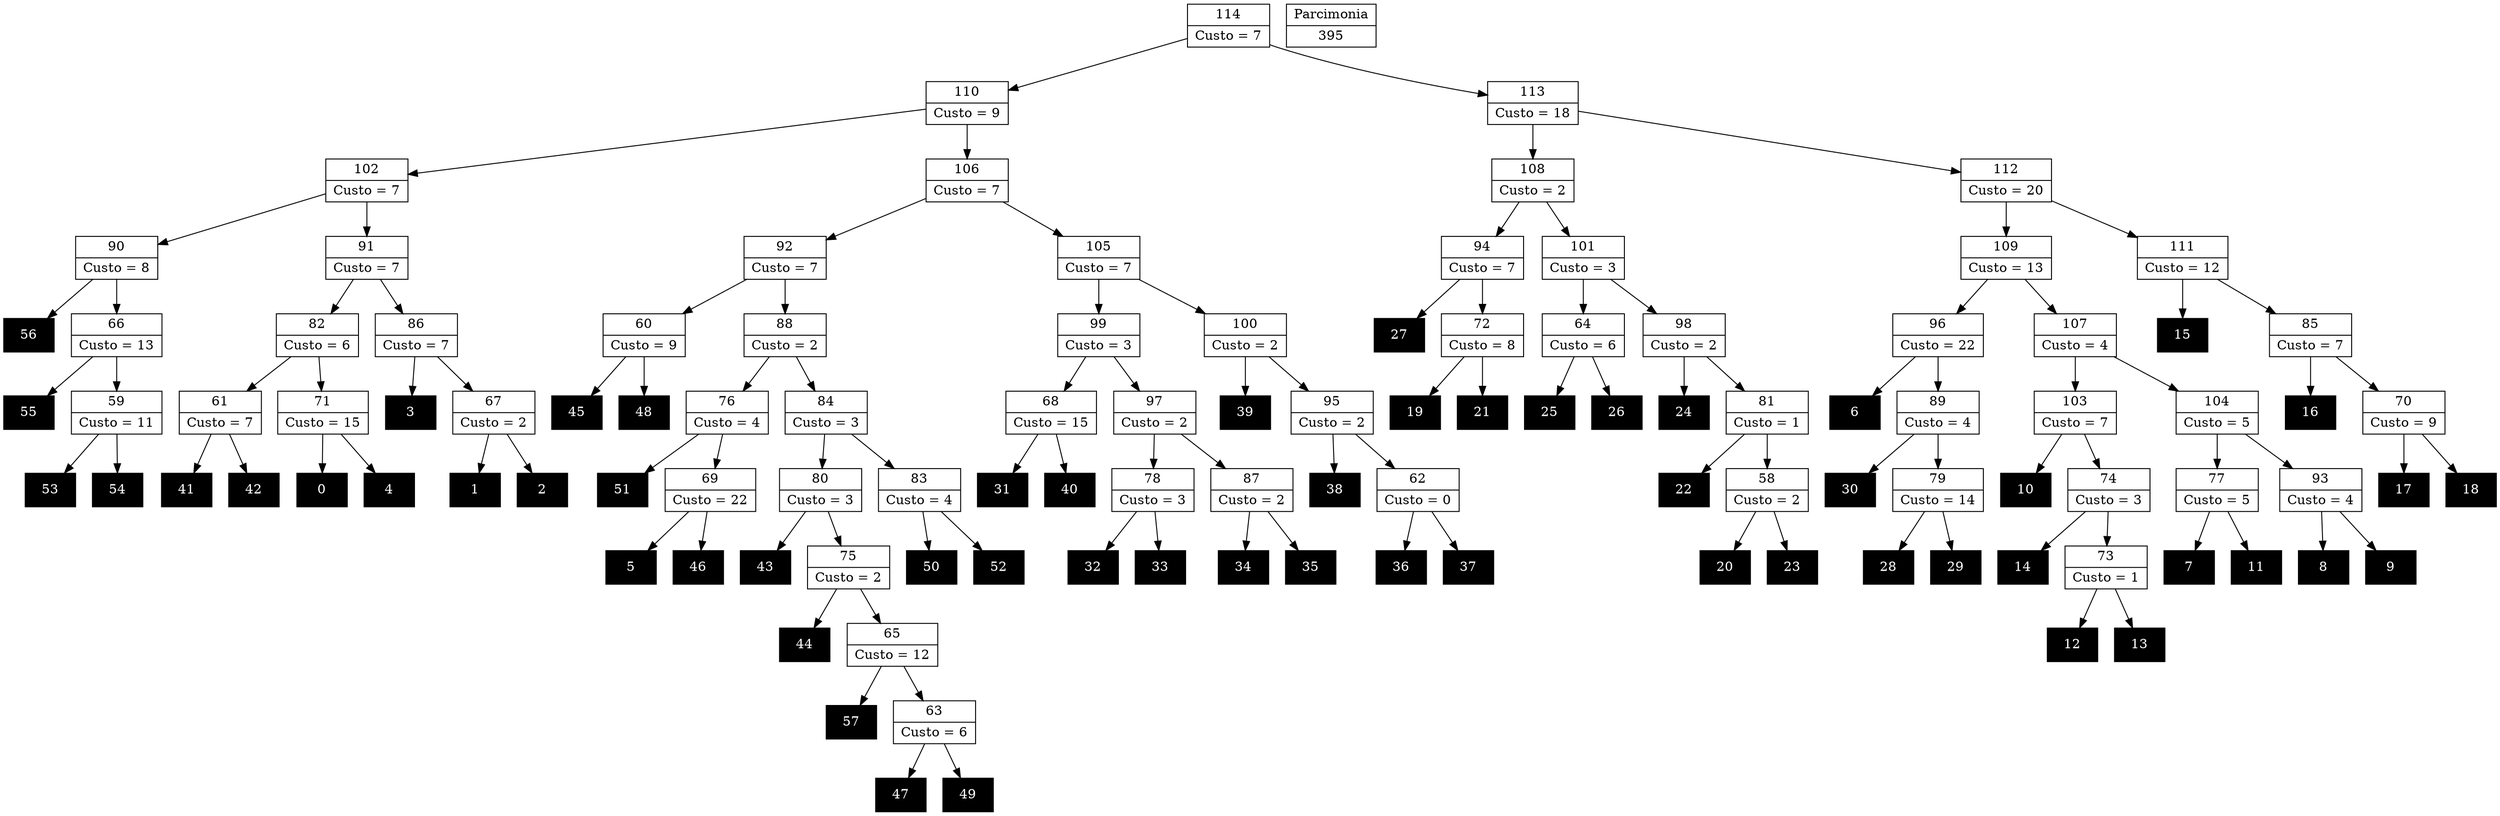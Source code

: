 Digraph G {
0 [shape="record", label="{0}",style=filled, color=black, fontcolor=white,fontsize=14, height=0.5]
1 [shape="record", label="{1}",style=filled, color=black, fontcolor=white,fontsize=14, height=0.5]
2 [shape="record", label="{2}",style=filled, color=black, fontcolor=white,fontsize=14, height=0.5]
3 [shape="record", label="{3}",style=filled, color=black, fontcolor=white,fontsize=14, height=0.5]
4 [shape="record", label="{4}",style=filled, color=black, fontcolor=white,fontsize=14, height=0.5]
5 [shape="record", label="{5}",style=filled, color=black, fontcolor=white,fontsize=14, height=0.5]
6 [shape="record", label="{6}",style=filled, color=black, fontcolor=white,fontsize=14, height=0.5]
7 [shape="record", label="{7}",style=filled, color=black, fontcolor=white,fontsize=14, height=0.5]
8 [shape="record", label="{8}",style=filled, color=black, fontcolor=white,fontsize=14, height=0.5]
9 [shape="record", label="{9}",style=filled, color=black, fontcolor=white,fontsize=14, height=0.5]
10 [shape="record", label="{10}",style=filled, color=black, fontcolor=white,fontsize=14, height=0.5]
11 [shape="record", label="{11}",style=filled, color=black, fontcolor=white,fontsize=14, height=0.5]
12 [shape="record", label="{12}",style=filled, color=black, fontcolor=white,fontsize=14, height=0.5]
13 [shape="record", label="{13}",style=filled, color=black, fontcolor=white,fontsize=14, height=0.5]
14 [shape="record", label="{14}",style=filled, color=black, fontcolor=white,fontsize=14, height=0.5]
15 [shape="record", label="{15}",style=filled, color=black, fontcolor=white,fontsize=14, height=0.5]
16 [shape="record", label="{16}",style=filled, color=black, fontcolor=white,fontsize=14, height=0.5]
17 [shape="record", label="{17}",style=filled, color=black, fontcolor=white,fontsize=14, height=0.5]
18 [shape="record", label="{18}",style=filled, color=black, fontcolor=white,fontsize=14, height=0.5]
19 [shape="record", label="{19}",style=filled, color=black, fontcolor=white,fontsize=14, height=0.5]
20 [shape="record", label="{20}",style=filled, color=black, fontcolor=white,fontsize=14, height=0.5]
21 [shape="record", label="{21}",style=filled, color=black, fontcolor=white,fontsize=14, height=0.5]
22 [shape="record", label="{22}",style=filled, color=black, fontcolor=white,fontsize=14, height=0.5]
23 [shape="record", label="{23}",style=filled, color=black, fontcolor=white,fontsize=14, height=0.5]
24 [shape="record", label="{24}",style=filled, color=black, fontcolor=white,fontsize=14, height=0.5]
25 [shape="record", label="{25}",style=filled, color=black, fontcolor=white,fontsize=14, height=0.5]
26 [shape="record", label="{26}",style=filled, color=black, fontcolor=white,fontsize=14, height=0.5]
27 [shape="record", label="{27}",style=filled, color=black, fontcolor=white,fontsize=14, height=0.5]
28 [shape="record", label="{28}",style=filled, color=black, fontcolor=white,fontsize=14, height=0.5]
29 [shape="record", label="{29}",style=filled, color=black, fontcolor=white,fontsize=14, height=0.5]
30 [shape="record", label="{30}",style=filled, color=black, fontcolor=white,fontsize=14, height=0.5]
31 [shape="record", label="{31}",style=filled, color=black, fontcolor=white,fontsize=14, height=0.5]
32 [shape="record", label="{32}",style=filled, color=black, fontcolor=white,fontsize=14, height=0.5]
33 [shape="record", label="{33}",style=filled, color=black, fontcolor=white,fontsize=14, height=0.5]
34 [shape="record", label="{34}",style=filled, color=black, fontcolor=white,fontsize=14, height=0.5]
35 [shape="record", label="{35}",style=filled, color=black, fontcolor=white,fontsize=14, height=0.5]
36 [shape="record", label="{36}",style=filled, color=black, fontcolor=white,fontsize=14, height=0.5]
37 [shape="record", label="{37}",style=filled, color=black, fontcolor=white,fontsize=14, height=0.5]
38 [shape="record", label="{38}",style=filled, color=black, fontcolor=white,fontsize=14, height=0.5]
39 [shape="record", label="{39}",style=filled, color=black, fontcolor=white,fontsize=14, height=0.5]
40 [shape="record", label="{40}",style=filled, color=black, fontcolor=white,fontsize=14, height=0.5]
41 [shape="record", label="{41}",style=filled, color=black, fontcolor=white,fontsize=14, height=0.5]
42 [shape="record", label="{42}",style=filled, color=black, fontcolor=white,fontsize=14, height=0.5]
43 [shape="record", label="{43}",style=filled, color=black, fontcolor=white,fontsize=14, height=0.5]
44 [shape="record", label="{44}",style=filled, color=black, fontcolor=white,fontsize=14, height=0.5]
45 [shape="record", label="{45}",style=filled, color=black, fontcolor=white,fontsize=14, height=0.5]
46 [shape="record", label="{46}",style=filled, color=black, fontcolor=white,fontsize=14, height=0.5]
47 [shape="record", label="{47}",style=filled, color=black, fontcolor=white,fontsize=14, height=0.5]
48 [shape="record", label="{48}",style=filled, color=black, fontcolor=white,fontsize=14, height=0.5]
49 [shape="record", label="{49}",style=filled, color=black, fontcolor=white,fontsize=14, height=0.5]
50 [shape="record", label="{50}",style=filled, color=black, fontcolor=white,fontsize=14, height=0.5]
51 [shape="record", label="{51}",style=filled, color=black, fontcolor=white,fontsize=14, height=0.5]
52 [shape="record", label="{52}",style=filled, color=black, fontcolor=white,fontsize=14, height=0.5]
53 [shape="record", label="{53}",style=filled, color=black, fontcolor=white,fontsize=14, height=0.5]
54 [shape="record", label="{54}",style=filled, color=black, fontcolor=white,fontsize=14, height=0.5]
55 [shape="record", label="{55}",style=filled, color=black, fontcolor=white,fontsize=14, height=0.5]
56 [shape="record", label="{56}",style=filled, color=black, fontcolor=white,fontsize=14, height=0.5]
57 [shape="record", label="{57}",style=filled, color=black, fontcolor=white,fontsize=14, height=0.5]
58 [shape="record", label="{58|Custo = 2}"]
59 [shape="record", label="{59|Custo = 11}"]
60 [shape="record", label="{60|Custo = 9}"]
61 [shape="record", label="{61|Custo = 7}"]
62 [shape="record", label="{62|Custo = 0}"]
63 [shape="record", label="{63|Custo = 6}"]
64 [shape="record", label="{64|Custo = 6}"]
65 [shape="record", label="{65|Custo = 12}"]
66 [shape="record", label="{66|Custo = 13}"]
67 [shape="record", label="{67|Custo = 2}"]
68 [shape="record", label="{68|Custo = 15}"]
69 [shape="record", label="{69|Custo = 22}"]
70 [shape="record", label="{70|Custo = 9}"]
71 [shape="record", label="{71|Custo = 15}"]
72 [shape="record", label="{72|Custo = 8}"]
73 [shape="record", label="{73|Custo = 1}"]
74 [shape="record", label="{74|Custo = 3}"]
75 [shape="record", label="{75|Custo = 2}"]
76 [shape="record", label="{76|Custo = 4}"]
77 [shape="record", label="{77|Custo = 5}"]
78 [shape="record", label="{78|Custo = 3}"]
79 [shape="record", label="{79|Custo = 14}"]
80 [shape="record", label="{80|Custo = 3}"]
81 [shape="record", label="{81|Custo = 1}"]
82 [shape="record", label="{82|Custo = 6}"]
83 [shape="record", label="{83|Custo = 4}"]
84 [shape="record", label="{84|Custo = 3}"]
85 [shape="record", label="{85|Custo = 7}"]
86 [shape="record", label="{86|Custo = 7}"]
87 [shape="record", label="{87|Custo = 2}"]
88 [shape="record", label="{88|Custo = 2}"]
89 [shape="record", label="{89|Custo = 4}"]
90 [shape="record", label="{90|Custo = 8}"]
91 [shape="record", label="{91|Custo = 7}"]
92 [shape="record", label="{92|Custo = 7}"]
93 [shape="record", label="{93|Custo = 4}"]
94 [shape="record", label="{94|Custo = 7}"]
95 [shape="record", label="{95|Custo = 2}"]
96 [shape="record", label="{96|Custo = 22}"]
97 [shape="record", label="{97|Custo = 2}"]
98 [shape="record", label="{98|Custo = 2}"]
99 [shape="record", label="{99|Custo = 3}"]
100 [shape="record", label="{100|Custo = 2}"]
101 [shape="record", label="{101|Custo = 3}"]
102 [shape="record", label="{102|Custo = 7}"]
103 [shape="record", label="{103|Custo = 7}"]
104 [shape="record", label="{104|Custo = 5}"]
105 [shape="record", label="{105|Custo = 7}"]
106 [shape="record", label="{106|Custo = 7}"]
107 [shape="record", label="{107|Custo = 4}"]
108 [shape="record", label="{108|Custo = 2}"]
109 [shape="record", label="{109|Custo = 13}"]
110 [shape="record", label="{110|Custo = 9}"]
111 [shape="record", label="{111|Custo = 12}"]
112 [shape="record", label="{112|Custo = 20}"]
113 [shape="record", label="{113|Custo = 18}"]
114 [shape="record", label="{114|Custo = 7}"]

58->23
58->20
59->54
59->53
60->48
60->45
61->42
61->41
62->37
62->36
63->49
63->47
64->26
64->25
65->63
65->57
66->59
66->55
67->2
67->1
68->40
68->31
69->46
69->5
70->18
70->17
71->4
71->0
72->21
72->19
73->13
73->12
74->73
74->14
75->65
75->44
76->69
76->51
77->11
77->7
78->33
78->32
79->29
79->28
80->75
80->43
81->58
81->22
82->71
82->61
83->52
83->50
84->83
84->80
85->70
85->16
86->67
86->3
87->35
87->34
88->84
88->76
89->79
89->30
90->66
90->56
91->86
91->82
92->88
92->60
93->9
93->8
94->72
94->27
95->62
95->38
96->89
96->6
97->87
97->78
98->81
98->24
99->97
99->68
100->95
100->39
101->98
101->64
102->91
102->90
103->74
103->10
104->93
104->77
105->100
105->99
106->105
106->92
107->104
107->103
108->101
108->94
109->107
109->96
110->106
110->102
111->85
111->15
112->111
112->109
113->112
113->108
114->113
114->110

395 [shape="record", label="{Parcimonia|395}"]
}